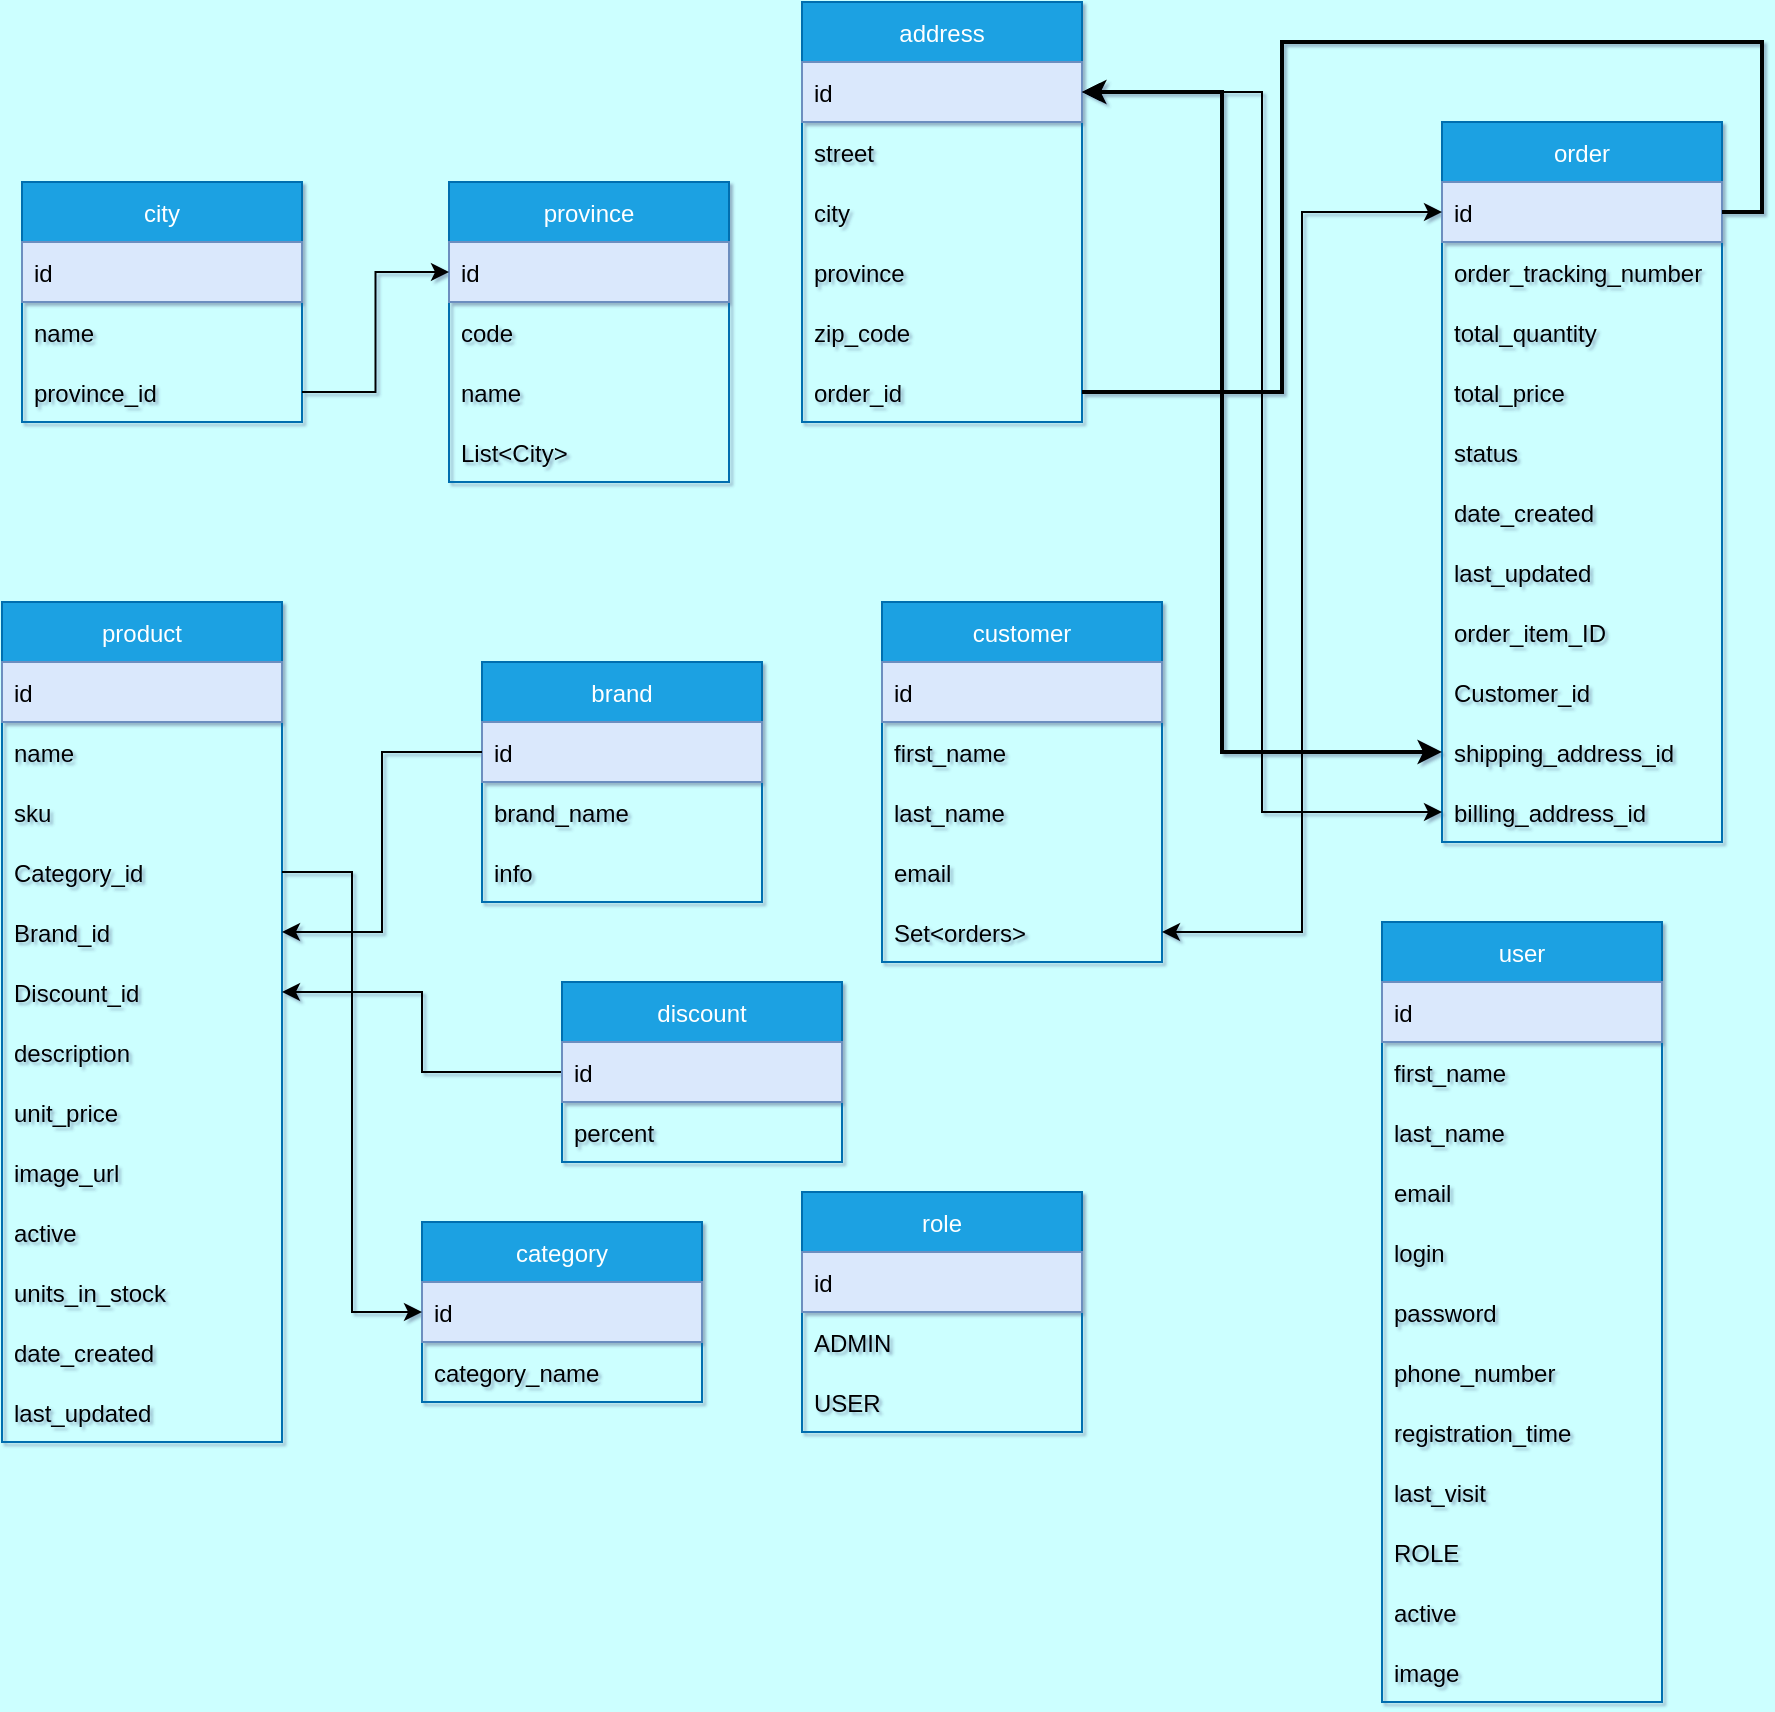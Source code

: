 <mxfile version="20.4.0" type="github">
  <diagram id="VtSR4R27kwgSkojrIIau" name="Страница 1">
    <mxGraphModel dx="1673" dy="2115" grid="0" gridSize="10" guides="1" tooltips="1" connect="1" arrows="1" fold="1" page="1" pageScale="1" pageWidth="827" pageHeight="1169" background="#CCFFFF" math="0" shadow="1">
      <root>
        <mxCell id="0" />
        <mxCell id="1" parent="0" />
        <mxCell id="vQtO0D5jtVK2PlpfNLlO-1" value="product" style="swimlane;fontStyle=0;childLayout=stackLayout;horizontal=1;startSize=30;horizontalStack=0;resizeParent=1;resizeParentMax=0;resizeLast=0;collapsible=1;marginBottom=0;fillColor=#1ba1e2;strokeColor=#006EAF;fontColor=#ffffff;" vertex="1" parent="1">
          <mxGeometry x="50" y="200" width="140" height="420" as="geometry" />
        </mxCell>
        <mxCell id="vQtO0D5jtVK2PlpfNLlO-2" value="id" style="text;strokeColor=#6c8ebf;fillColor=#dae8fc;align=left;verticalAlign=middle;spacingLeft=4;spacingRight=4;overflow=hidden;points=[[0,0.5],[1,0.5]];portConstraint=eastwest;rotatable=0;" vertex="1" parent="vQtO0D5jtVK2PlpfNLlO-1">
          <mxGeometry y="30" width="140" height="30" as="geometry" />
        </mxCell>
        <mxCell id="vQtO0D5jtVK2PlpfNLlO-3" value="name" style="text;strokeColor=none;fillColor=none;align=left;verticalAlign=middle;spacingLeft=4;spacingRight=4;overflow=hidden;points=[[0,0.5],[1,0.5]];portConstraint=eastwest;rotatable=0;" vertex="1" parent="vQtO0D5jtVK2PlpfNLlO-1">
          <mxGeometry y="60" width="140" height="30" as="geometry" />
        </mxCell>
        <mxCell id="vQtO0D5jtVK2PlpfNLlO-4" value="sku" style="text;strokeColor=none;fillColor=none;align=left;verticalAlign=middle;spacingLeft=4;spacingRight=4;overflow=hidden;points=[[0,0.5],[1,0.5]];portConstraint=eastwest;rotatable=0;" vertex="1" parent="vQtO0D5jtVK2PlpfNLlO-1">
          <mxGeometry y="90" width="140" height="30" as="geometry" />
        </mxCell>
        <mxCell id="vQtO0D5jtVK2PlpfNLlO-5" value="Category_id" style="text;strokeColor=none;fillColor=none;align=left;verticalAlign=middle;spacingLeft=4;spacingRight=4;overflow=hidden;points=[[0,0.5],[1,0.5]];portConstraint=eastwest;rotatable=0;" vertex="1" parent="vQtO0D5jtVK2PlpfNLlO-1">
          <mxGeometry y="120" width="140" height="30" as="geometry" />
        </mxCell>
        <mxCell id="vQtO0D5jtVK2PlpfNLlO-6" value="Brand_id" style="text;strokeColor=none;fillColor=none;align=left;verticalAlign=middle;spacingLeft=4;spacingRight=4;overflow=hidden;points=[[0,0.5],[1,0.5]];portConstraint=eastwest;rotatable=0;" vertex="1" parent="vQtO0D5jtVK2PlpfNLlO-1">
          <mxGeometry y="150" width="140" height="30" as="geometry" />
        </mxCell>
        <mxCell id="vQtO0D5jtVK2PlpfNLlO-7" value="Discount_id" style="text;strokeColor=none;fillColor=none;align=left;verticalAlign=middle;spacingLeft=4;spacingRight=4;overflow=hidden;points=[[0,0.5],[1,0.5]];portConstraint=eastwest;rotatable=0;" vertex="1" parent="vQtO0D5jtVK2PlpfNLlO-1">
          <mxGeometry y="180" width="140" height="30" as="geometry" />
        </mxCell>
        <mxCell id="vQtO0D5jtVK2PlpfNLlO-75" value="description" style="text;strokeColor=none;fillColor=none;align=left;verticalAlign=middle;spacingLeft=4;spacingRight=4;overflow=hidden;points=[[0,0.5],[1,0.5]];portConstraint=eastwest;rotatable=0;" vertex="1" parent="vQtO0D5jtVK2PlpfNLlO-1">
          <mxGeometry y="210" width="140" height="30" as="geometry" />
        </mxCell>
        <mxCell id="vQtO0D5jtVK2PlpfNLlO-76" value="unit_price" style="text;strokeColor=none;fillColor=none;align=left;verticalAlign=middle;spacingLeft=4;spacingRight=4;overflow=hidden;points=[[0,0.5],[1,0.5]];portConstraint=eastwest;rotatable=0;" vertex="1" parent="vQtO0D5jtVK2PlpfNLlO-1">
          <mxGeometry y="240" width="140" height="30" as="geometry" />
        </mxCell>
        <mxCell id="vQtO0D5jtVK2PlpfNLlO-77" value="image_url" style="text;strokeColor=none;fillColor=none;align=left;verticalAlign=middle;spacingLeft=4;spacingRight=4;overflow=hidden;points=[[0,0.5],[1,0.5]];portConstraint=eastwest;rotatable=0;" vertex="1" parent="vQtO0D5jtVK2PlpfNLlO-1">
          <mxGeometry y="270" width="140" height="30" as="geometry" />
        </mxCell>
        <mxCell id="vQtO0D5jtVK2PlpfNLlO-78" value="active" style="text;strokeColor=none;fillColor=none;align=left;verticalAlign=middle;spacingLeft=4;spacingRight=4;overflow=hidden;points=[[0,0.5],[1,0.5]];portConstraint=eastwest;rotatable=0;" vertex="1" parent="vQtO0D5jtVK2PlpfNLlO-1">
          <mxGeometry y="300" width="140" height="30" as="geometry" />
        </mxCell>
        <mxCell id="vQtO0D5jtVK2PlpfNLlO-79" value="units_in_stock" style="text;strokeColor=none;fillColor=none;align=left;verticalAlign=middle;spacingLeft=4;spacingRight=4;overflow=hidden;points=[[0,0.5],[1,0.5]];portConstraint=eastwest;rotatable=0;" vertex="1" parent="vQtO0D5jtVK2PlpfNLlO-1">
          <mxGeometry y="330" width="140" height="30" as="geometry" />
        </mxCell>
        <mxCell id="vQtO0D5jtVK2PlpfNLlO-80" value="date_created" style="text;strokeColor=none;fillColor=none;align=left;verticalAlign=middle;spacingLeft=4;spacingRight=4;overflow=hidden;points=[[0,0.5],[1,0.5]];portConstraint=eastwest;rotatable=0;" vertex="1" parent="vQtO0D5jtVK2PlpfNLlO-1">
          <mxGeometry y="360" width="140" height="30" as="geometry" />
        </mxCell>
        <mxCell id="vQtO0D5jtVK2PlpfNLlO-81" value="last_updated" style="text;strokeColor=none;fillColor=none;align=left;verticalAlign=middle;spacingLeft=4;spacingRight=4;overflow=hidden;points=[[0,0.5],[1,0.5]];portConstraint=eastwest;rotatable=0;" vertex="1" parent="vQtO0D5jtVK2PlpfNLlO-1">
          <mxGeometry y="390" width="140" height="30" as="geometry" />
        </mxCell>
        <mxCell id="vQtO0D5jtVK2PlpfNLlO-8" value="category" style="swimlane;fontStyle=0;childLayout=stackLayout;horizontal=1;startSize=30;horizontalStack=0;resizeParent=1;resizeParentMax=0;resizeLast=0;collapsible=1;marginBottom=0;fillColor=#1ba1e2;strokeColor=#006EAF;fontColor=#ffffff;" vertex="1" parent="1">
          <mxGeometry x="260" y="510" width="140" height="90" as="geometry" />
        </mxCell>
        <mxCell id="vQtO0D5jtVK2PlpfNLlO-9" value="id" style="text;strokeColor=#6c8ebf;fillColor=#dae8fc;align=left;verticalAlign=middle;spacingLeft=4;spacingRight=4;overflow=hidden;points=[[0,0.5],[1,0.5]];portConstraint=eastwest;rotatable=0;" vertex="1" parent="vQtO0D5jtVK2PlpfNLlO-8">
          <mxGeometry y="30" width="140" height="30" as="geometry" />
        </mxCell>
        <mxCell id="vQtO0D5jtVK2PlpfNLlO-10" value="category_name" style="text;strokeColor=none;fillColor=none;align=left;verticalAlign=middle;spacingLeft=4;spacingRight=4;overflow=hidden;points=[[0,0.5],[1,0.5]];portConstraint=eastwest;rotatable=0;" vertex="1" parent="vQtO0D5jtVK2PlpfNLlO-8">
          <mxGeometry y="60" width="140" height="30" as="geometry" />
        </mxCell>
        <mxCell id="vQtO0D5jtVK2PlpfNLlO-15" value="brand" style="swimlane;fontStyle=0;childLayout=stackLayout;horizontal=1;startSize=30;horizontalStack=0;resizeParent=1;resizeParentMax=0;resizeLast=0;collapsible=1;marginBottom=0;fillColor=#1ba1e2;strokeColor=#006EAF;fontColor=#ffffff;" vertex="1" parent="1">
          <mxGeometry x="290" y="230" width="140" height="120" as="geometry" />
        </mxCell>
        <mxCell id="vQtO0D5jtVK2PlpfNLlO-16" value="id" style="text;strokeColor=#6c8ebf;fillColor=#dae8fc;align=left;verticalAlign=middle;spacingLeft=4;spacingRight=4;overflow=hidden;points=[[0,0.5],[1,0.5]];portConstraint=eastwest;rotatable=0;" vertex="1" parent="vQtO0D5jtVK2PlpfNLlO-15">
          <mxGeometry y="30" width="140" height="30" as="geometry" />
        </mxCell>
        <mxCell id="vQtO0D5jtVK2PlpfNLlO-17" value="brand_name" style="text;strokeColor=none;fillColor=none;align=left;verticalAlign=middle;spacingLeft=4;spacingRight=4;overflow=hidden;points=[[0,0.5],[1,0.5]];portConstraint=eastwest;rotatable=0;" vertex="1" parent="vQtO0D5jtVK2PlpfNLlO-15">
          <mxGeometry y="60" width="140" height="30" as="geometry" />
        </mxCell>
        <mxCell id="vQtO0D5jtVK2PlpfNLlO-18" value="info" style="text;strokeColor=none;fillColor=none;align=left;verticalAlign=middle;spacingLeft=4;spacingRight=4;overflow=hidden;points=[[0,0.5],[1,0.5]];portConstraint=eastwest;rotatable=0;" vertex="1" parent="vQtO0D5jtVK2PlpfNLlO-15">
          <mxGeometry y="90" width="140" height="30" as="geometry" />
        </mxCell>
        <mxCell id="vQtO0D5jtVK2PlpfNLlO-86" style="edgeStyle=orthogonalEdgeStyle;rounded=0;orthogonalLoop=1;jettySize=auto;html=1;exitX=0;exitY=0.5;exitDx=0;exitDy=0;" edge="1" parent="1" source="vQtO0D5jtVK2PlpfNLlO-19" target="vQtO0D5jtVK2PlpfNLlO-7">
          <mxGeometry relative="1" as="geometry" />
        </mxCell>
        <mxCell id="vQtO0D5jtVK2PlpfNLlO-19" value="discount" style="swimlane;fontStyle=0;childLayout=stackLayout;horizontal=1;startSize=30;horizontalStack=0;resizeParent=1;resizeParentMax=0;resizeLast=0;collapsible=1;marginBottom=0;fillColor=#1ba1e2;strokeColor=#006EAF;fontColor=#ffffff;" vertex="1" parent="1">
          <mxGeometry x="330" y="390" width="140" height="90" as="geometry" />
        </mxCell>
        <mxCell id="vQtO0D5jtVK2PlpfNLlO-20" value="id" style="text;strokeColor=#6c8ebf;fillColor=#dae8fc;align=left;verticalAlign=middle;spacingLeft=4;spacingRight=4;overflow=hidden;points=[[0,0.5],[1,0.5]];portConstraint=eastwest;rotatable=0;" vertex="1" parent="vQtO0D5jtVK2PlpfNLlO-19">
          <mxGeometry y="30" width="140" height="30" as="geometry" />
        </mxCell>
        <mxCell id="vQtO0D5jtVK2PlpfNLlO-21" value="percent" style="text;strokeColor=none;fillColor=none;align=left;verticalAlign=middle;spacingLeft=4;spacingRight=4;overflow=hidden;points=[[0,0.5],[1,0.5]];portConstraint=eastwest;rotatable=0;" vertex="1" parent="vQtO0D5jtVK2PlpfNLlO-19">
          <mxGeometry y="60" width="140" height="30" as="geometry" />
        </mxCell>
        <mxCell id="vQtO0D5jtVK2PlpfNLlO-23" value="customer" style="swimlane;fontStyle=0;childLayout=stackLayout;horizontal=1;startSize=30;horizontalStack=0;resizeParent=1;resizeParentMax=0;resizeLast=0;collapsible=1;marginBottom=0;fillColor=#1ba1e2;strokeColor=#006EAF;fontColor=#ffffff;" vertex="1" parent="1">
          <mxGeometry x="490" y="200" width="140" height="180" as="geometry" />
        </mxCell>
        <mxCell id="vQtO0D5jtVK2PlpfNLlO-24" value="id" style="text;strokeColor=#6c8ebf;fillColor=#dae8fc;align=left;verticalAlign=middle;spacingLeft=4;spacingRight=4;overflow=hidden;points=[[0,0.5],[1,0.5]];portConstraint=eastwest;rotatable=0;" vertex="1" parent="vQtO0D5jtVK2PlpfNLlO-23">
          <mxGeometry y="30" width="140" height="30" as="geometry" />
        </mxCell>
        <mxCell id="vQtO0D5jtVK2PlpfNLlO-25" value="first_name" style="text;strokeColor=none;fillColor=none;align=left;verticalAlign=middle;spacingLeft=4;spacingRight=4;overflow=hidden;points=[[0,0.5],[1,0.5]];portConstraint=eastwest;rotatable=0;" vertex="1" parent="vQtO0D5jtVK2PlpfNLlO-23">
          <mxGeometry y="60" width="140" height="30" as="geometry" />
        </mxCell>
        <mxCell id="vQtO0D5jtVK2PlpfNLlO-26" value="last_name" style="text;strokeColor=none;fillColor=none;align=left;verticalAlign=middle;spacingLeft=4;spacingRight=4;overflow=hidden;points=[[0,0.5],[1,0.5]];portConstraint=eastwest;rotatable=0;" vertex="1" parent="vQtO0D5jtVK2PlpfNLlO-23">
          <mxGeometry y="90" width="140" height="30" as="geometry" />
        </mxCell>
        <mxCell id="vQtO0D5jtVK2PlpfNLlO-27" value="email" style="text;strokeColor=none;fillColor=none;align=left;verticalAlign=middle;spacingLeft=4;spacingRight=4;overflow=hidden;points=[[0,0.5],[1,0.5]];portConstraint=eastwest;rotatable=0;" vertex="1" parent="vQtO0D5jtVK2PlpfNLlO-23">
          <mxGeometry y="120" width="140" height="30" as="geometry" />
        </mxCell>
        <mxCell id="vQtO0D5jtVK2PlpfNLlO-28" value="Set&lt;orders&gt;" style="text;strokeColor=none;fillColor=none;align=left;verticalAlign=middle;spacingLeft=4;spacingRight=4;overflow=hidden;points=[[0,0.5],[1,0.5]];portConstraint=eastwest;rotatable=0;" vertex="1" parent="vQtO0D5jtVK2PlpfNLlO-23">
          <mxGeometry y="150" width="140" height="30" as="geometry" />
        </mxCell>
        <mxCell id="vQtO0D5jtVK2PlpfNLlO-30" value="order" style="swimlane;fontStyle=0;childLayout=stackLayout;horizontal=1;startSize=30;horizontalStack=0;resizeParent=1;resizeParentMax=0;resizeLast=0;collapsible=1;marginBottom=0;fillColor=#1ba1e2;strokeColor=#006EAF;fontColor=#ffffff;" vertex="1" parent="1">
          <mxGeometry x="770" y="-40" width="140" height="360" as="geometry" />
        </mxCell>
        <mxCell id="vQtO0D5jtVK2PlpfNLlO-31" value="id" style="text;strokeColor=#6c8ebf;fillColor=#dae8fc;align=left;verticalAlign=middle;spacingLeft=4;spacingRight=4;overflow=hidden;points=[[0,0.5],[1,0.5]];portConstraint=eastwest;rotatable=0;" vertex="1" parent="vQtO0D5jtVK2PlpfNLlO-30">
          <mxGeometry y="30" width="140" height="30" as="geometry" />
        </mxCell>
        <mxCell id="vQtO0D5jtVK2PlpfNLlO-32" value="order_tracking_number" style="text;strokeColor=none;fillColor=none;align=left;verticalAlign=middle;spacingLeft=4;spacingRight=4;overflow=hidden;points=[[0,0.5],[1,0.5]];portConstraint=eastwest;rotatable=0;" vertex="1" parent="vQtO0D5jtVK2PlpfNLlO-30">
          <mxGeometry y="60" width="140" height="30" as="geometry" />
        </mxCell>
        <mxCell id="vQtO0D5jtVK2PlpfNLlO-33" value="total_quantity" style="text;strokeColor=none;fillColor=none;align=left;verticalAlign=middle;spacingLeft=4;spacingRight=4;overflow=hidden;points=[[0,0.5],[1,0.5]];portConstraint=eastwest;rotatable=0;" vertex="1" parent="vQtO0D5jtVK2PlpfNLlO-30">
          <mxGeometry y="90" width="140" height="30" as="geometry" />
        </mxCell>
        <mxCell id="vQtO0D5jtVK2PlpfNLlO-34" value="total_price" style="text;strokeColor=none;fillColor=none;align=left;verticalAlign=middle;spacingLeft=4;spacingRight=4;overflow=hidden;points=[[0,0.5],[1,0.5]];portConstraint=eastwest;rotatable=0;" vertex="1" parent="vQtO0D5jtVK2PlpfNLlO-30">
          <mxGeometry y="120" width="140" height="30" as="geometry" />
        </mxCell>
        <mxCell id="vQtO0D5jtVK2PlpfNLlO-35" value="status" style="text;strokeColor=none;fillColor=none;align=left;verticalAlign=middle;spacingLeft=4;spacingRight=4;overflow=hidden;points=[[0,0.5],[1,0.5]];portConstraint=eastwest;rotatable=0;" vertex="1" parent="vQtO0D5jtVK2PlpfNLlO-30">
          <mxGeometry y="150" width="140" height="30" as="geometry" />
        </mxCell>
        <mxCell id="vQtO0D5jtVK2PlpfNLlO-36" value="date_created" style="text;strokeColor=none;fillColor=none;align=left;verticalAlign=middle;spacingLeft=4;spacingRight=4;overflow=hidden;points=[[0,0.5],[1,0.5]];portConstraint=eastwest;rotatable=0;" vertex="1" parent="vQtO0D5jtVK2PlpfNLlO-30">
          <mxGeometry y="180" width="140" height="30" as="geometry" />
        </mxCell>
        <mxCell id="vQtO0D5jtVK2PlpfNLlO-37" value="last_updated" style="text;strokeColor=none;fillColor=none;align=left;verticalAlign=middle;spacingLeft=4;spacingRight=4;overflow=hidden;points=[[0,0.5],[1,0.5]];portConstraint=eastwest;rotatable=0;" vertex="1" parent="vQtO0D5jtVK2PlpfNLlO-30">
          <mxGeometry y="210" width="140" height="30" as="geometry" />
        </mxCell>
        <mxCell id="vQtO0D5jtVK2PlpfNLlO-38" value="order_item_ID" style="text;strokeColor=none;fillColor=none;align=left;verticalAlign=middle;spacingLeft=4;spacingRight=4;overflow=hidden;points=[[0,0.5],[1,0.5]];portConstraint=eastwest;rotatable=0;" vertex="1" parent="vQtO0D5jtVK2PlpfNLlO-30">
          <mxGeometry y="240" width="140" height="30" as="geometry" />
        </mxCell>
        <mxCell id="vQtO0D5jtVK2PlpfNLlO-39" value="Customer_id" style="text;strokeColor=none;fillColor=none;align=left;verticalAlign=middle;spacingLeft=4;spacingRight=4;overflow=hidden;points=[[0,0.5],[1,0.5]];portConstraint=eastwest;rotatable=0;" vertex="1" parent="vQtO0D5jtVK2PlpfNLlO-30">
          <mxGeometry y="270" width="140" height="30" as="geometry" />
        </mxCell>
        <mxCell id="vQtO0D5jtVK2PlpfNLlO-40" value="shipping_address_id" style="text;strokeColor=none;fillColor=none;align=left;verticalAlign=middle;spacingLeft=4;spacingRight=4;overflow=hidden;points=[[0,0.5],[1,0.5]];portConstraint=eastwest;rotatable=0;" vertex="1" parent="vQtO0D5jtVK2PlpfNLlO-30">
          <mxGeometry y="300" width="140" height="30" as="geometry" />
        </mxCell>
        <mxCell id="vQtO0D5jtVK2PlpfNLlO-41" value="billing_address_id" style="text;strokeColor=none;fillColor=none;align=left;verticalAlign=middle;spacingLeft=4;spacingRight=4;overflow=hidden;points=[[0,0.5],[1,0.5]];portConstraint=eastwest;rotatable=0;" vertex="1" parent="vQtO0D5jtVK2PlpfNLlO-30">
          <mxGeometry y="330" width="140" height="30" as="geometry" />
        </mxCell>
        <mxCell id="vQtO0D5jtVK2PlpfNLlO-42" value="address" style="swimlane;fontStyle=0;childLayout=stackLayout;horizontal=1;startSize=30;horizontalStack=0;resizeParent=1;resizeParentMax=0;resizeLast=0;collapsible=1;marginBottom=0;fillColor=#1ba1e2;strokeColor=#006EAF;fontColor=#ffffff;" vertex="1" parent="1">
          <mxGeometry x="450" y="-100" width="140" height="210" as="geometry" />
        </mxCell>
        <mxCell id="vQtO0D5jtVK2PlpfNLlO-43" value="id" style="text;strokeColor=#6c8ebf;fillColor=#dae8fc;align=left;verticalAlign=middle;spacingLeft=4;spacingRight=4;overflow=hidden;points=[[0,0.5],[1,0.5]];portConstraint=eastwest;rotatable=0;" vertex="1" parent="vQtO0D5jtVK2PlpfNLlO-42">
          <mxGeometry y="30" width="140" height="30" as="geometry" />
        </mxCell>
        <mxCell id="vQtO0D5jtVK2PlpfNLlO-44" value="street" style="text;strokeColor=none;fillColor=none;align=left;verticalAlign=middle;spacingLeft=4;spacingRight=4;overflow=hidden;points=[[0,0.5],[1,0.5]];portConstraint=eastwest;rotatable=0;" vertex="1" parent="vQtO0D5jtVK2PlpfNLlO-42">
          <mxGeometry y="60" width="140" height="30" as="geometry" />
        </mxCell>
        <mxCell id="vQtO0D5jtVK2PlpfNLlO-45" value="city" style="text;strokeColor=none;fillColor=none;align=left;verticalAlign=middle;spacingLeft=4;spacingRight=4;overflow=hidden;points=[[0,0.5],[1,0.5]];portConstraint=eastwest;rotatable=0;" vertex="1" parent="vQtO0D5jtVK2PlpfNLlO-42">
          <mxGeometry y="90" width="140" height="30" as="geometry" />
        </mxCell>
        <mxCell id="vQtO0D5jtVK2PlpfNLlO-46" value="province" style="text;strokeColor=none;fillColor=none;align=left;verticalAlign=middle;spacingLeft=4;spacingRight=4;overflow=hidden;points=[[0,0.5],[1,0.5]];portConstraint=eastwest;rotatable=0;" vertex="1" parent="vQtO0D5jtVK2PlpfNLlO-42">
          <mxGeometry y="120" width="140" height="30" as="geometry" />
        </mxCell>
        <mxCell id="vQtO0D5jtVK2PlpfNLlO-47" value="zip_code" style="text;strokeColor=none;fillColor=none;align=left;verticalAlign=middle;spacingLeft=4;spacingRight=4;overflow=hidden;points=[[0,0.5],[1,0.5]];portConstraint=eastwest;rotatable=0;" vertex="1" parent="vQtO0D5jtVK2PlpfNLlO-42">
          <mxGeometry y="150" width="140" height="30" as="geometry" />
        </mxCell>
        <mxCell id="vQtO0D5jtVK2PlpfNLlO-48" value="order_id" style="text;strokeColor=none;fillColor=none;align=left;verticalAlign=middle;spacingLeft=4;spacingRight=4;overflow=hidden;points=[[0,0.5],[1,0.5]];portConstraint=eastwest;rotatable=0;" vertex="1" parent="vQtO0D5jtVK2PlpfNLlO-42">
          <mxGeometry y="180" width="140" height="30" as="geometry" />
        </mxCell>
        <mxCell id="vQtO0D5jtVK2PlpfNLlO-49" value="city" style="swimlane;fontStyle=0;childLayout=stackLayout;horizontal=1;startSize=30;horizontalStack=0;resizeParent=1;resizeParentMax=0;resizeLast=0;collapsible=1;marginBottom=0;fillColor=#1ba1e2;strokeColor=#006EAF;fontColor=#ffffff;" vertex="1" parent="1">
          <mxGeometry x="60" y="-10" width="140" height="120" as="geometry" />
        </mxCell>
        <mxCell id="vQtO0D5jtVK2PlpfNLlO-50" value="id" style="text;strokeColor=#6c8ebf;fillColor=#dae8fc;align=left;verticalAlign=middle;spacingLeft=4;spacingRight=4;overflow=hidden;points=[[0,0.5],[1,0.5]];portConstraint=eastwest;rotatable=0;" vertex="1" parent="vQtO0D5jtVK2PlpfNLlO-49">
          <mxGeometry y="30" width="140" height="30" as="geometry" />
        </mxCell>
        <mxCell id="vQtO0D5jtVK2PlpfNLlO-51" value="name" style="text;strokeColor=none;fillColor=none;align=left;verticalAlign=middle;spacingLeft=4;spacingRight=4;overflow=hidden;points=[[0,0.5],[1,0.5]];portConstraint=eastwest;rotatable=0;" vertex="1" parent="vQtO0D5jtVK2PlpfNLlO-49">
          <mxGeometry y="60" width="140" height="30" as="geometry" />
        </mxCell>
        <mxCell id="vQtO0D5jtVK2PlpfNLlO-52" value="province_id" style="text;strokeColor=none;fillColor=none;align=left;verticalAlign=middle;spacingLeft=4;spacingRight=4;overflow=hidden;points=[[0,0.5],[1,0.5]];portConstraint=eastwest;rotatable=0;" vertex="1" parent="vQtO0D5jtVK2PlpfNLlO-49">
          <mxGeometry y="90" width="140" height="30" as="geometry" />
        </mxCell>
        <mxCell id="vQtO0D5jtVK2PlpfNLlO-53" value="province" style="swimlane;fontStyle=0;childLayout=stackLayout;horizontal=1;startSize=30;horizontalStack=0;resizeParent=1;resizeParentMax=0;resizeLast=0;collapsible=1;marginBottom=0;fillColor=#1ba1e2;strokeColor=#006EAF;fontColor=#ffffff;" vertex="1" parent="1">
          <mxGeometry x="273.5" y="-10" width="140" height="150" as="geometry" />
        </mxCell>
        <mxCell id="vQtO0D5jtVK2PlpfNLlO-54" value="id" style="text;strokeColor=#6c8ebf;fillColor=#dae8fc;align=left;verticalAlign=middle;spacingLeft=4;spacingRight=4;overflow=hidden;points=[[0,0.5],[1,0.5]];portConstraint=eastwest;rotatable=0;" vertex="1" parent="vQtO0D5jtVK2PlpfNLlO-53">
          <mxGeometry y="30" width="140" height="30" as="geometry" />
        </mxCell>
        <mxCell id="vQtO0D5jtVK2PlpfNLlO-55" value="code" style="text;strokeColor=none;fillColor=none;align=left;verticalAlign=middle;spacingLeft=4;spacingRight=4;overflow=hidden;points=[[0,0.5],[1,0.5]];portConstraint=eastwest;rotatable=0;" vertex="1" parent="vQtO0D5jtVK2PlpfNLlO-53">
          <mxGeometry y="60" width="140" height="30" as="geometry" />
        </mxCell>
        <mxCell id="vQtO0D5jtVK2PlpfNLlO-56" value="name" style="text;strokeColor=none;fillColor=none;align=left;verticalAlign=middle;spacingLeft=4;spacingRight=4;overflow=hidden;points=[[0,0.5],[1,0.5]];portConstraint=eastwest;rotatable=0;" vertex="1" parent="vQtO0D5jtVK2PlpfNLlO-53">
          <mxGeometry y="90" width="140" height="30" as="geometry" />
        </mxCell>
        <mxCell id="vQtO0D5jtVK2PlpfNLlO-57" value="List&lt;City&gt;" style="text;strokeColor=none;fillColor=none;align=left;verticalAlign=middle;spacingLeft=4;spacingRight=4;overflow=hidden;points=[[0,0.5],[1,0.5]];portConstraint=eastwest;rotatable=0;" vertex="1" parent="vQtO0D5jtVK2PlpfNLlO-53">
          <mxGeometry y="120" width="140" height="30" as="geometry" />
        </mxCell>
        <mxCell id="vQtO0D5jtVK2PlpfNLlO-58" value="role" style="swimlane;fontStyle=0;childLayout=stackLayout;horizontal=1;startSize=30;horizontalStack=0;resizeParent=1;resizeParentMax=0;resizeLast=0;collapsible=1;marginBottom=0;fillColor=#1ba1e2;strokeColor=#006EAF;fontColor=#ffffff;" vertex="1" parent="1">
          <mxGeometry x="450" y="495" width="140" height="120" as="geometry" />
        </mxCell>
        <mxCell id="vQtO0D5jtVK2PlpfNLlO-59" value="id" style="text;strokeColor=#6c8ebf;fillColor=#dae8fc;align=left;verticalAlign=middle;spacingLeft=4;spacingRight=4;overflow=hidden;points=[[0,0.5],[1,0.5]];portConstraint=eastwest;rotatable=0;" vertex="1" parent="vQtO0D5jtVK2PlpfNLlO-58">
          <mxGeometry y="30" width="140" height="30" as="geometry" />
        </mxCell>
        <mxCell id="vQtO0D5jtVK2PlpfNLlO-60" value="ADMIN" style="text;strokeColor=none;fillColor=none;align=left;verticalAlign=middle;spacingLeft=4;spacingRight=4;overflow=hidden;points=[[0,0.5],[1,0.5]];portConstraint=eastwest;rotatable=0;" vertex="1" parent="vQtO0D5jtVK2PlpfNLlO-58">
          <mxGeometry y="60" width="140" height="30" as="geometry" />
        </mxCell>
        <mxCell id="vQtO0D5jtVK2PlpfNLlO-61" value="USER" style="text;strokeColor=none;fillColor=none;align=left;verticalAlign=middle;spacingLeft=4;spacingRight=4;overflow=hidden;points=[[0,0.5],[1,0.5]];portConstraint=eastwest;rotatable=0;" vertex="1" parent="vQtO0D5jtVK2PlpfNLlO-58">
          <mxGeometry y="90" width="140" height="30" as="geometry" />
        </mxCell>
        <mxCell id="vQtO0D5jtVK2PlpfNLlO-62" value="user" style="swimlane;fontStyle=0;childLayout=stackLayout;horizontal=1;startSize=30;horizontalStack=0;resizeParent=1;resizeParentMax=0;resizeLast=0;collapsible=1;marginBottom=0;fillColor=#1ba1e2;strokeColor=#006EAF;fontColor=#ffffff;" vertex="1" parent="1">
          <mxGeometry x="740" y="360" width="140" height="390" as="geometry" />
        </mxCell>
        <mxCell id="vQtO0D5jtVK2PlpfNLlO-63" value="id" style="text;strokeColor=#6c8ebf;fillColor=#dae8fc;align=left;verticalAlign=middle;spacingLeft=4;spacingRight=4;overflow=hidden;points=[[0,0.5],[1,0.5]];portConstraint=eastwest;rotatable=0;" vertex="1" parent="vQtO0D5jtVK2PlpfNLlO-62">
          <mxGeometry y="30" width="140" height="30" as="geometry" />
        </mxCell>
        <mxCell id="vQtO0D5jtVK2PlpfNLlO-64" value="first_name" style="text;strokeColor=none;fillColor=none;align=left;verticalAlign=middle;spacingLeft=4;spacingRight=4;overflow=hidden;points=[[0,0.5],[1,0.5]];portConstraint=eastwest;rotatable=0;" vertex="1" parent="vQtO0D5jtVK2PlpfNLlO-62">
          <mxGeometry y="60" width="140" height="30" as="geometry" />
        </mxCell>
        <mxCell id="vQtO0D5jtVK2PlpfNLlO-65" value="last_name" style="text;strokeColor=none;fillColor=none;align=left;verticalAlign=middle;spacingLeft=4;spacingRight=4;overflow=hidden;points=[[0,0.5],[1,0.5]];portConstraint=eastwest;rotatable=0;" vertex="1" parent="vQtO0D5jtVK2PlpfNLlO-62">
          <mxGeometry y="90" width="140" height="30" as="geometry" />
        </mxCell>
        <mxCell id="vQtO0D5jtVK2PlpfNLlO-66" value="email" style="text;strokeColor=none;fillColor=none;align=left;verticalAlign=middle;spacingLeft=4;spacingRight=4;overflow=hidden;points=[[0,0.5],[1,0.5]];portConstraint=eastwest;rotatable=0;" vertex="1" parent="vQtO0D5jtVK2PlpfNLlO-62">
          <mxGeometry y="120" width="140" height="30" as="geometry" />
        </mxCell>
        <mxCell id="vQtO0D5jtVK2PlpfNLlO-67" value="login" style="text;strokeColor=none;fillColor=none;align=left;verticalAlign=middle;spacingLeft=4;spacingRight=4;overflow=hidden;points=[[0,0.5],[1,0.5]];portConstraint=eastwest;rotatable=0;" vertex="1" parent="vQtO0D5jtVK2PlpfNLlO-62">
          <mxGeometry y="150" width="140" height="30" as="geometry" />
        </mxCell>
        <mxCell id="vQtO0D5jtVK2PlpfNLlO-68" value="password" style="text;strokeColor=none;fillColor=none;align=left;verticalAlign=middle;spacingLeft=4;spacingRight=4;overflow=hidden;points=[[0,0.5],[1,0.5]];portConstraint=eastwest;rotatable=0;" vertex="1" parent="vQtO0D5jtVK2PlpfNLlO-62">
          <mxGeometry y="180" width="140" height="30" as="geometry" />
        </mxCell>
        <mxCell id="vQtO0D5jtVK2PlpfNLlO-69" value="phone_number" style="text;strokeColor=none;fillColor=none;align=left;verticalAlign=middle;spacingLeft=4;spacingRight=4;overflow=hidden;points=[[0,0.5],[1,0.5]];portConstraint=eastwest;rotatable=0;" vertex="1" parent="vQtO0D5jtVK2PlpfNLlO-62">
          <mxGeometry y="210" width="140" height="30" as="geometry" />
        </mxCell>
        <mxCell id="vQtO0D5jtVK2PlpfNLlO-70" value="registration_time" style="text;strokeColor=none;fillColor=none;align=left;verticalAlign=middle;spacingLeft=4;spacingRight=4;overflow=hidden;points=[[0,0.5],[1,0.5]];portConstraint=eastwest;rotatable=0;" vertex="1" parent="vQtO0D5jtVK2PlpfNLlO-62">
          <mxGeometry y="240" width="140" height="30" as="geometry" />
        </mxCell>
        <mxCell id="vQtO0D5jtVK2PlpfNLlO-71" value="last_visit" style="text;strokeColor=none;fillColor=none;align=left;verticalAlign=middle;spacingLeft=4;spacingRight=4;overflow=hidden;points=[[0,0.5],[1,0.5]];portConstraint=eastwest;rotatable=0;" vertex="1" parent="vQtO0D5jtVK2PlpfNLlO-62">
          <mxGeometry y="270" width="140" height="30" as="geometry" />
        </mxCell>
        <mxCell id="vQtO0D5jtVK2PlpfNLlO-72" value="ROLE" style="text;strokeColor=none;fillColor=none;align=left;verticalAlign=middle;spacingLeft=4;spacingRight=4;overflow=hidden;points=[[0,0.5],[1,0.5]];portConstraint=eastwest;rotatable=0;" vertex="1" parent="vQtO0D5jtVK2PlpfNLlO-62">
          <mxGeometry y="300" width="140" height="30" as="geometry" />
        </mxCell>
        <mxCell id="vQtO0D5jtVK2PlpfNLlO-73" value="active" style="text;strokeColor=none;fillColor=none;align=left;verticalAlign=middle;spacingLeft=4;spacingRight=4;overflow=hidden;points=[[0,0.5],[1,0.5]];portConstraint=eastwest;rotatable=0;" vertex="1" parent="vQtO0D5jtVK2PlpfNLlO-62">
          <mxGeometry y="330" width="140" height="30" as="geometry" />
        </mxCell>
        <mxCell id="vQtO0D5jtVK2PlpfNLlO-74" value="image" style="text;strokeColor=none;fillColor=none;align=left;verticalAlign=middle;spacingLeft=4;spacingRight=4;overflow=hidden;points=[[0,0.5],[1,0.5]];portConstraint=eastwest;rotatable=0;" vertex="1" parent="vQtO0D5jtVK2PlpfNLlO-62">
          <mxGeometry y="360" width="140" height="30" as="geometry" />
        </mxCell>
        <mxCell id="vQtO0D5jtVK2PlpfNLlO-84" style="edgeStyle=orthogonalEdgeStyle;rounded=0;orthogonalLoop=1;jettySize=auto;html=1;exitX=1;exitY=0.5;exitDx=0;exitDy=0;entryX=0;entryY=0.5;entryDx=0;entryDy=0;" edge="1" parent="1" source="vQtO0D5jtVK2PlpfNLlO-52" target="vQtO0D5jtVK2PlpfNLlO-54">
          <mxGeometry relative="1" as="geometry" />
        </mxCell>
        <mxCell id="vQtO0D5jtVK2PlpfNLlO-85" style="edgeStyle=orthogonalEdgeStyle;rounded=0;orthogonalLoop=1;jettySize=auto;html=1;exitX=0;exitY=0.5;exitDx=0;exitDy=0;entryX=1;entryY=0.5;entryDx=0;entryDy=0;" edge="1" parent="1" source="vQtO0D5jtVK2PlpfNLlO-16" target="vQtO0D5jtVK2PlpfNLlO-6">
          <mxGeometry relative="1" as="geometry" />
        </mxCell>
        <mxCell id="vQtO0D5jtVK2PlpfNLlO-87" style="edgeStyle=orthogonalEdgeStyle;rounded=0;orthogonalLoop=1;jettySize=auto;html=1;exitX=1;exitY=0.5;exitDx=0;exitDy=0;" edge="1" parent="1" source="vQtO0D5jtVK2PlpfNLlO-5" target="vQtO0D5jtVK2PlpfNLlO-9">
          <mxGeometry relative="1" as="geometry" />
        </mxCell>
        <mxCell id="vQtO0D5jtVK2PlpfNLlO-89" style="edgeStyle=orthogonalEdgeStyle;orthogonalLoop=1;jettySize=auto;html=1;exitX=1;exitY=0.5;exitDx=0;exitDy=0;entryX=0;entryY=0.5;entryDx=0;entryDy=0;rounded=0;strokeWidth=1;endArrow=classic;endFill=1;startArrow=classic;startFill=1;" edge="1" parent="1" source="vQtO0D5jtVK2PlpfNLlO-28" target="vQtO0D5jtVK2PlpfNLlO-31">
          <mxGeometry relative="1" as="geometry" />
        </mxCell>
        <mxCell id="vQtO0D5jtVK2PlpfNLlO-93" style="rounded=0;orthogonalLoop=1;jettySize=auto;html=1;exitX=0;exitY=0.5;exitDx=0;exitDy=0;entryX=1;entryY=0.5;entryDx=0;entryDy=0;strokeWidth=1;startArrow=classic;startFill=1;endArrow=classic;endFill=1;edgeStyle=orthogonalEdgeStyle;" edge="1" parent="1" source="vQtO0D5jtVK2PlpfNLlO-41" target="vQtO0D5jtVK2PlpfNLlO-43">
          <mxGeometry relative="1" as="geometry" />
        </mxCell>
        <mxCell id="vQtO0D5jtVK2PlpfNLlO-94" style="edgeStyle=orthogonalEdgeStyle;rounded=0;orthogonalLoop=1;jettySize=auto;html=1;exitX=0;exitY=0.5;exitDx=0;exitDy=0;entryX=1;entryY=0.5;entryDx=0;entryDy=0;strokeWidth=2;startArrow=classic;startFill=1;endArrow=classic;endFill=1;" edge="1" parent="1" source="vQtO0D5jtVK2PlpfNLlO-40" target="vQtO0D5jtVK2PlpfNLlO-43">
          <mxGeometry relative="1" as="geometry">
            <Array as="points">
              <mxPoint x="660" y="275" />
              <mxPoint x="660" y="-55" />
            </Array>
          </mxGeometry>
        </mxCell>
        <mxCell id="vQtO0D5jtVK2PlpfNLlO-96" style="edgeStyle=orthogonalEdgeStyle;rounded=0;orthogonalLoop=1;jettySize=auto;html=1;exitX=1;exitY=0.5;exitDx=0;exitDy=0;entryX=1;entryY=0.5;entryDx=0;entryDy=0;strokeWidth=2;startArrow=none;startFill=0;endArrow=none;endFill=0;" edge="1" parent="1" source="vQtO0D5jtVK2PlpfNLlO-48" target="vQtO0D5jtVK2PlpfNLlO-31">
          <mxGeometry relative="1" as="geometry">
            <Array as="points">
              <mxPoint x="690" y="95" />
              <mxPoint x="690" y="-80" />
              <mxPoint x="930" y="-80" />
              <mxPoint x="930" y="5" />
            </Array>
          </mxGeometry>
        </mxCell>
      </root>
    </mxGraphModel>
  </diagram>
</mxfile>
